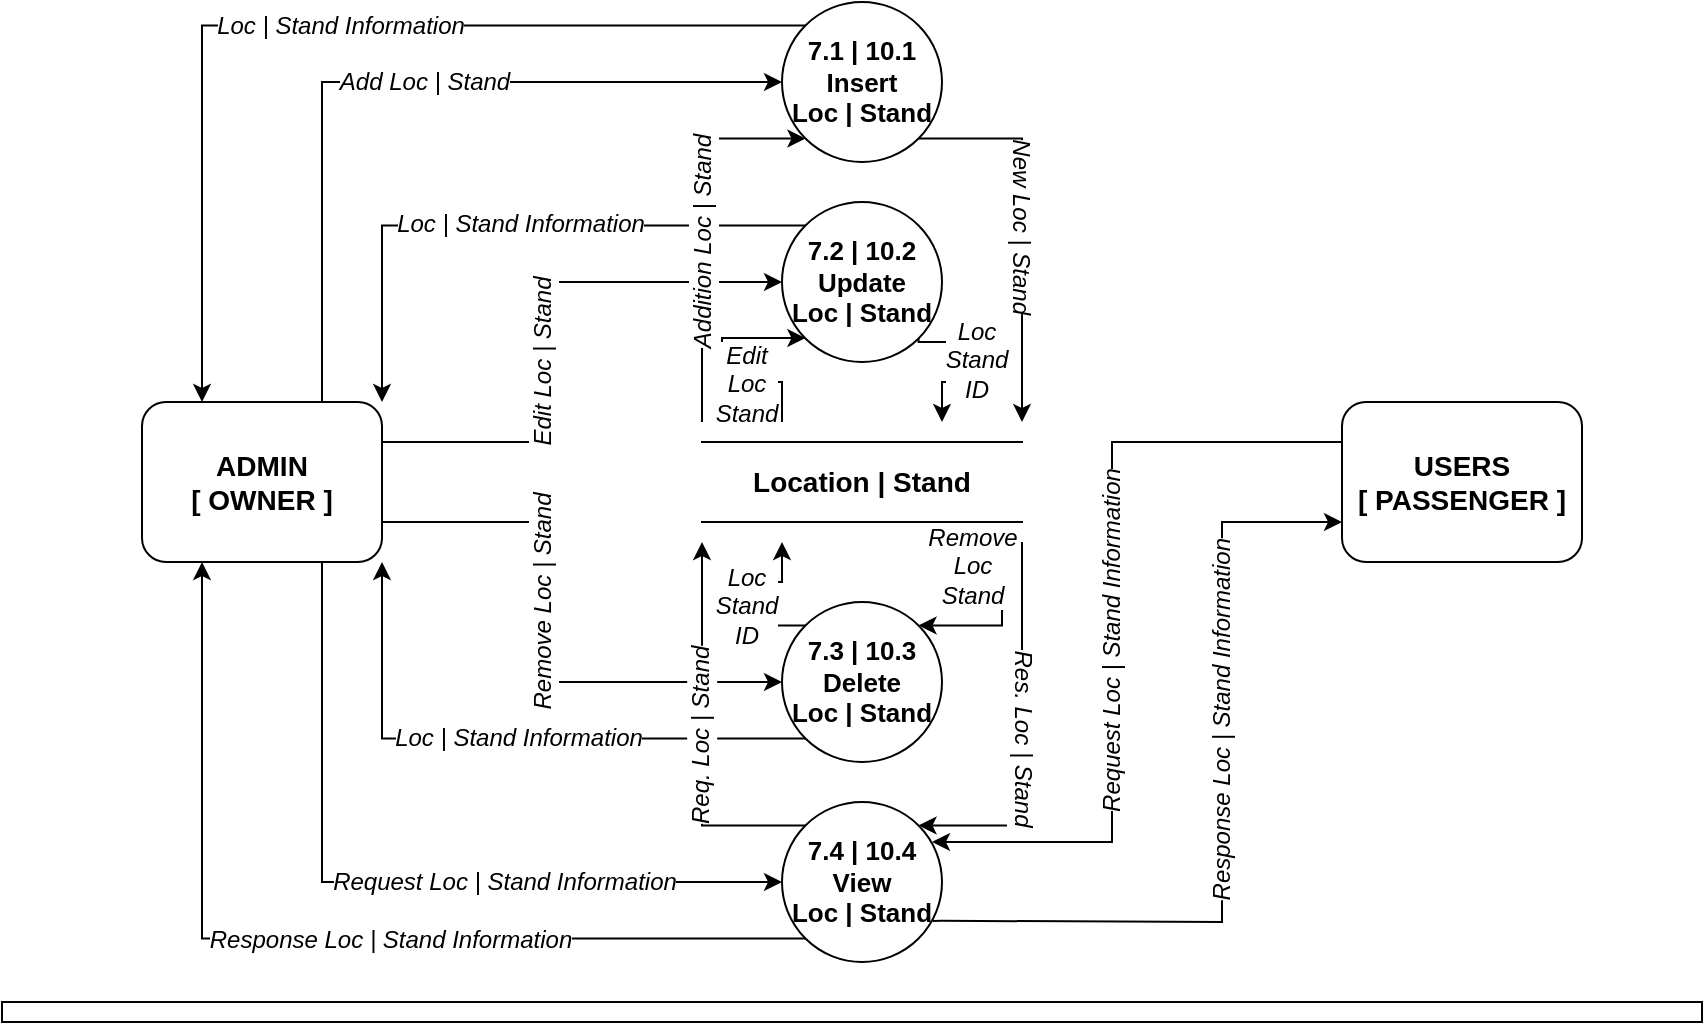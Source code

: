 <mxfile version="22.0.4" type="device">
  <diagram name="Page-1" id="5ffM72v4nF_bGZKfo2SZ">
    <mxGraphModel dx="880" dy="470" grid="1" gridSize="10" guides="1" tooltips="1" connect="1" arrows="1" fold="1" page="1" pageScale="1" pageWidth="850" pageHeight="1100" math="0" shadow="0">
      <root>
        <mxCell id="0" />
        <mxCell id="1" parent="0" />
        <mxCell id="SJ9dCTv6q1QLFrqjMNKv-55" style="edgeStyle=orthogonalEdgeStyle;rounded=0;orthogonalLoop=1;jettySize=auto;html=1;exitX=1;exitY=0.25;exitDx=0;exitDy=0;entryX=0;entryY=0.5;entryDx=0;entryDy=0;" parent="1" source="SJ9dCTv6q1QLFrqjMNKv-1" target="SJ9dCTv6q1QLFrqjMNKv-6" edge="1">
          <mxGeometry relative="1" as="geometry">
            <mxPoint x="100.0" y="240" as="sourcePoint" />
            <mxPoint x="280" y="150" as="targetPoint" />
            <Array as="points">
              <mxPoint x="270" y="240" />
              <mxPoint x="270" y="160" />
            </Array>
          </mxGeometry>
        </mxCell>
        <mxCell id="SJ9dCTv6q1QLFrqjMNKv-66" value="Edit&amp;nbsp;Loc | Stand" style="edgeLabel;html=1;align=center;verticalAlign=middle;resizable=0;points=[];rotation=-90;fontSize=12;fontStyle=2" parent="SJ9dCTv6q1QLFrqjMNKv-55" vertex="1" connectable="0">
          <mxGeometry x="-0.594" y="-1" relative="1" as="geometry">
            <mxPoint x="23" y="-41" as="offset" />
          </mxGeometry>
        </mxCell>
        <mxCell id="SJ9dCTv6q1QLFrqjMNKv-57" style="edgeStyle=orthogonalEdgeStyle;rounded=0;orthogonalLoop=1;jettySize=auto;html=1;exitX=1;exitY=0.75;exitDx=0;exitDy=0;entryX=0;entryY=0.5;entryDx=0;entryDy=0;" parent="1" source="SJ9dCTv6q1QLFrqjMNKv-1" target="SJ9dCTv6q1QLFrqjMNKv-7" edge="1">
          <mxGeometry relative="1" as="geometry">
            <Array as="points">
              <mxPoint x="270" y="280" />
              <mxPoint x="270" y="360" />
            </Array>
          </mxGeometry>
        </mxCell>
        <mxCell id="SJ9dCTv6q1QLFrqjMNKv-67" value="Remove&amp;nbsp;Loc | Stand" style="edgeLabel;html=1;align=center;verticalAlign=middle;resizable=0;points=[];rotation=-90;fontSize=12;fontStyle=2" parent="SJ9dCTv6q1QLFrqjMNKv-57" vertex="1" connectable="0">
          <mxGeometry x="-0.727" y="-1" relative="1" as="geometry">
            <mxPoint x="42" y="39" as="offset" />
          </mxGeometry>
        </mxCell>
        <mxCell id="SJ9dCTv6q1QLFrqjMNKv-59" style="edgeStyle=orthogonalEdgeStyle;rounded=0;orthogonalLoop=1;jettySize=auto;html=1;exitX=0.75;exitY=0;exitDx=0;exitDy=0;entryX=0;entryY=0.5;entryDx=0;entryDy=0;" parent="1" source="SJ9dCTv6q1QLFrqjMNKv-1" target="SJ9dCTv6q1QLFrqjMNKv-4" edge="1">
          <mxGeometry relative="1" as="geometry" />
        </mxCell>
        <mxCell id="SJ9dCTv6q1QLFrqjMNKv-64" value="Add&amp;nbsp;Loc | Stand" style="edgeLabel;html=1;align=center;verticalAlign=middle;resizable=0;points=[];fontSize=12;fontStyle=2" parent="SJ9dCTv6q1QLFrqjMNKv-59" vertex="1" connectable="0">
          <mxGeometry x="0.245" relative="1" as="geometry">
            <mxPoint x="-32" as="offset" />
          </mxGeometry>
        </mxCell>
        <mxCell id="SJ9dCTv6q1QLFrqjMNKv-61" style="edgeStyle=orthogonalEdgeStyle;rounded=0;orthogonalLoop=1;jettySize=auto;html=1;exitX=0.75;exitY=1;exitDx=0;exitDy=0;entryX=0;entryY=0.5;entryDx=0;entryDy=0;" parent="1" source="SJ9dCTv6q1QLFrqjMNKv-1" target="SJ9dCTv6q1QLFrqjMNKv-8" edge="1">
          <mxGeometry relative="1" as="geometry" />
        </mxCell>
        <mxCell id="SJ9dCTv6q1QLFrqjMNKv-69" value="Request&amp;nbsp;Loc | Stand&amp;nbsp;Information" style="edgeLabel;html=1;align=center;verticalAlign=middle;resizable=0;points=[];fontSize=12;fontStyle=2" parent="SJ9dCTv6q1QLFrqjMNKv-61" vertex="1" connectable="0">
          <mxGeometry x="0.192" y="1" relative="1" as="geometry">
            <mxPoint x="18" y="1" as="offset" />
          </mxGeometry>
        </mxCell>
        <mxCell id="SJ9dCTv6q1QLFrqjMNKv-1" value="ADMIN&lt;br style=&quot;font-size: 14px;&quot;&gt;[ OWNER ]" style="rounded=1;whiteSpace=wrap;html=1;fontSize=14;fontStyle=1" parent="1" vertex="1">
          <mxGeometry x="70" y="220" width="120" height="80" as="geometry" />
        </mxCell>
        <mxCell id="SJ9dCTv6q1QLFrqjMNKv-2" value="" style="rounded=0;whiteSpace=wrap;html=1;" parent="1" vertex="1">
          <mxGeometry y="520" width="850" height="10" as="geometry" />
        </mxCell>
        <mxCell id="SJ9dCTv6q1QLFrqjMNKv-41" style="edgeStyle=orthogonalEdgeStyle;rounded=0;orthogonalLoop=1;jettySize=auto;html=1;exitX=1;exitY=1;exitDx=0;exitDy=0;" parent="1" source="SJ9dCTv6q1QLFrqjMNKv-4" edge="1">
          <mxGeometry relative="1" as="geometry">
            <mxPoint x="510" y="230" as="targetPoint" />
            <Array as="points">
              <mxPoint x="510" y="88" />
            </Array>
          </mxGeometry>
        </mxCell>
        <mxCell id="SJ9dCTv6q1QLFrqjMNKv-81" value="New&amp;nbsp;Loc | Stand" style="edgeLabel;html=1;align=center;verticalAlign=middle;resizable=0;points=[];rotation=90;fontSize=12;fontStyle=2" parent="SJ9dCTv6q1QLFrqjMNKv-41" vertex="1" connectable="0">
          <mxGeometry x="-0.318" y="-1" relative="1" as="geometry">
            <mxPoint x="1" y="29" as="offset" />
          </mxGeometry>
        </mxCell>
        <mxCell id="SJ9dCTv6q1QLFrqjMNKv-60" style="edgeStyle=orthogonalEdgeStyle;rounded=0;orthogonalLoop=1;jettySize=auto;html=1;exitX=0;exitY=0;exitDx=0;exitDy=0;entryX=0.25;entryY=0;entryDx=0;entryDy=0;" parent="1" source="SJ9dCTv6q1QLFrqjMNKv-4" target="SJ9dCTv6q1QLFrqjMNKv-1" edge="1">
          <mxGeometry relative="1" as="geometry" />
        </mxCell>
        <mxCell id="SJ9dCTv6q1QLFrqjMNKv-63" value="Loc | Stand&amp;nbsp;Information" style="edgeLabel;html=1;align=center;verticalAlign=middle;resizable=0;points=[];fontSize=12;fontStyle=2" parent="SJ9dCTv6q1QLFrqjMNKv-60" vertex="1" connectable="0">
          <mxGeometry x="-0.315" relative="1" as="geometry">
            <mxPoint x="-65" as="offset" />
          </mxGeometry>
        </mxCell>
        <mxCell id="SJ9dCTv6q1QLFrqjMNKv-4" value="7.1 | 10.1&lt;br style=&quot;font-size: 13px;&quot;&gt;Insert &lt;br style=&quot;font-size: 13px;&quot;&gt;Loc | Stand" style="ellipse;whiteSpace=wrap;html=1;fontSize=13;fontStyle=1" parent="1" vertex="1">
          <mxGeometry x="390" y="20" width="80" height="80" as="geometry" />
        </mxCell>
        <mxCell id="SJ9dCTv6q1QLFrqjMNKv-52" style="edgeStyle=orthogonalEdgeStyle;rounded=0;orthogonalLoop=1;jettySize=auto;html=1;exitX=0;exitY=0.25;exitDx=0;exitDy=0;" parent="1" source="SJ9dCTv6q1QLFrqjMNKv-5" edge="1">
          <mxGeometry relative="1" as="geometry">
            <mxPoint x="655" y="240" as="sourcePoint" />
            <mxPoint x="465" y="440" as="targetPoint" />
            <Array as="points">
              <mxPoint x="555" y="240" />
              <mxPoint x="555" y="440" />
            </Array>
          </mxGeometry>
        </mxCell>
        <mxCell id="SJ9dCTv6q1QLFrqjMNKv-71" value="Request&amp;nbsp;Loc | Stand&amp;nbsp;Information" style="edgeLabel;html=1;align=center;verticalAlign=middle;resizable=0;points=[];rotation=-90;fontSize=12;fontStyle=2" parent="SJ9dCTv6q1QLFrqjMNKv-52" vertex="1" connectable="0">
          <mxGeometry x="-0.597" y="2" relative="1" as="geometry">
            <mxPoint x="-34" y="98" as="offset" />
          </mxGeometry>
        </mxCell>
        <mxCell id="SJ9dCTv6q1QLFrqjMNKv-5" value="USERS&lt;br style=&quot;font-size: 14px;&quot;&gt;[ PASSENGER ]" style="rounded=1;whiteSpace=wrap;html=1;fontSize=14;fontStyle=1" parent="1" vertex="1">
          <mxGeometry x="670" y="220" width="120" height="80" as="geometry" />
        </mxCell>
        <mxCell id="SJ9dCTv6q1QLFrqjMNKv-44" style="edgeStyle=orthogonalEdgeStyle;rounded=0;orthogonalLoop=1;jettySize=auto;html=1;exitX=1;exitY=1;exitDx=0;exitDy=0;" parent="1" source="SJ9dCTv6q1QLFrqjMNKv-6" edge="1">
          <mxGeometry relative="1" as="geometry">
            <mxPoint x="470" y="230" as="targetPoint" />
            <Array as="points">
              <mxPoint x="458" y="190" />
              <mxPoint x="500" y="190" />
              <mxPoint x="500" y="210" />
              <mxPoint x="470" y="210" />
            </Array>
          </mxGeometry>
        </mxCell>
        <mxCell id="SJ9dCTv6q1QLFrqjMNKv-74" value="Loc&lt;br&gt;Stand&lt;br style=&quot;font-size: 12px;&quot;&gt;ID" style="edgeLabel;html=1;align=center;verticalAlign=middle;resizable=0;points=[];fontSize=12;fontStyle=2" parent="SJ9dCTv6q1QLFrqjMNKv-44" vertex="1" connectable="0">
          <mxGeometry x="-0.485" relative="1" as="geometry">
            <mxPoint x="1" y="9" as="offset" />
          </mxGeometry>
        </mxCell>
        <mxCell id="SJ9dCTv6q1QLFrqjMNKv-56" style="edgeStyle=orthogonalEdgeStyle;rounded=0;orthogonalLoop=1;jettySize=auto;html=1;exitX=0;exitY=0;exitDx=0;exitDy=0;entryX=1;entryY=0;entryDx=0;entryDy=0;" parent="1" source="SJ9dCTv6q1QLFrqjMNKv-6" target="SJ9dCTv6q1QLFrqjMNKv-1" edge="1">
          <mxGeometry relative="1" as="geometry" />
        </mxCell>
        <mxCell id="SJ9dCTv6q1QLFrqjMNKv-65" value="Loc | Stand&amp;nbsp;Information" style="edgeLabel;html=1;align=center;verticalAlign=middle;resizable=0;points=[];fontSize=12;fontStyle=2" parent="SJ9dCTv6q1QLFrqjMNKv-56" vertex="1" connectable="0">
          <mxGeometry x="-0.12" y="-1" relative="1" as="geometry">
            <mxPoint x="-11" as="offset" />
          </mxGeometry>
        </mxCell>
        <mxCell id="SJ9dCTv6q1QLFrqjMNKv-6" value="7.2 | 10.2&lt;br style=&quot;border-color: var(--border-color); font-size: 13px;&quot;&gt;Update&lt;br style=&quot;border-color: var(--border-color); font-size: 13px;&quot;&gt;Loc | Stand" style="ellipse;whiteSpace=wrap;html=1;fontSize=13;fontStyle=1" parent="1" vertex="1">
          <mxGeometry x="390" y="120" width="80" height="80" as="geometry" />
        </mxCell>
        <mxCell id="SJ9dCTv6q1QLFrqjMNKv-51" style="edgeStyle=orthogonalEdgeStyle;rounded=0;orthogonalLoop=1;jettySize=auto;html=1;exitX=0;exitY=0;exitDx=0;exitDy=0;" parent="1" edge="1">
          <mxGeometry relative="1" as="geometry">
            <mxPoint x="401.716" y="331.716" as="sourcePoint" />
            <mxPoint x="390" y="290" as="targetPoint" />
            <Array as="points">
              <mxPoint x="360" y="332" />
              <mxPoint x="360" y="310" />
              <mxPoint x="390" y="310" />
            </Array>
          </mxGeometry>
        </mxCell>
        <mxCell id="SJ9dCTv6q1QLFrqjMNKv-79" value="Loc&lt;br&gt;Stand&lt;br style=&quot;font-size: 12px;&quot;&gt;ID" style="edgeLabel;html=1;align=center;verticalAlign=middle;resizable=0;points=[];fontSize=12;fontStyle=2" parent="SJ9dCTv6q1QLFrqjMNKv-51" vertex="1" connectable="0">
          <mxGeometry x="-0.072" relative="1" as="geometry">
            <mxPoint x="12" y="1" as="offset" />
          </mxGeometry>
        </mxCell>
        <mxCell id="SJ9dCTv6q1QLFrqjMNKv-58" style="edgeStyle=orthogonalEdgeStyle;rounded=0;orthogonalLoop=1;jettySize=auto;html=1;exitX=0;exitY=1;exitDx=0;exitDy=0;entryX=1;entryY=1;entryDx=0;entryDy=0;" parent="1" source="SJ9dCTv6q1QLFrqjMNKv-7" target="SJ9dCTv6q1QLFrqjMNKv-1" edge="1">
          <mxGeometry relative="1" as="geometry" />
        </mxCell>
        <mxCell id="SJ9dCTv6q1QLFrqjMNKv-68" value="Loc | Stand&amp;nbsp;Information" style="edgeLabel;html=1;align=center;verticalAlign=middle;resizable=0;points=[];fontSize=12;fontStyle=2" parent="SJ9dCTv6q1QLFrqjMNKv-58" vertex="1" connectable="0">
          <mxGeometry x="-0.018" y="-1" relative="1" as="geometry">
            <mxPoint x="4" as="offset" />
          </mxGeometry>
        </mxCell>
        <mxCell id="SJ9dCTv6q1QLFrqjMNKv-7" value="7.3 | 10.3&lt;br style=&quot;border-color: var(--border-color); font-size: 13px;&quot;&gt;Delete&lt;br style=&quot;border-color: var(--border-color); font-size: 13px;&quot;&gt;Loc | Stand" style="ellipse;whiteSpace=wrap;html=1;fontSize=13;fontStyle=1" parent="1" vertex="1">
          <mxGeometry x="390" y="320" width="80" height="80" as="geometry" />
        </mxCell>
        <mxCell id="SJ9dCTv6q1QLFrqjMNKv-48" style="edgeStyle=orthogonalEdgeStyle;rounded=0;orthogonalLoop=1;jettySize=auto;html=1;exitX=0;exitY=0;exitDx=0;exitDy=0;" parent="1" source="SJ9dCTv6q1QLFrqjMNKv-8" edge="1">
          <mxGeometry relative="1" as="geometry">
            <mxPoint x="350" y="290" as="targetPoint" />
            <Array as="points">
              <mxPoint x="350" y="432" />
            </Array>
          </mxGeometry>
        </mxCell>
        <mxCell id="SJ9dCTv6q1QLFrqjMNKv-83" value="Req.&amp;nbsp;Loc | Stand" style="edgeLabel;html=1;align=center;verticalAlign=middle;resizable=0;points=[];rotation=-90;fontSize=12;fontStyle=2" parent="SJ9dCTv6q1QLFrqjMNKv-48" vertex="1" connectable="0">
          <mxGeometry x="-0.341" relative="1" as="geometry">
            <mxPoint x="-1" y="-33" as="offset" />
          </mxGeometry>
        </mxCell>
        <mxCell id="SJ9dCTv6q1QLFrqjMNKv-53" style="edgeStyle=orthogonalEdgeStyle;rounded=0;orthogonalLoop=1;jettySize=auto;html=1;entryX=0;entryY=0.75;entryDx=0;entryDy=0;exitX=0.941;exitY=0.743;exitDx=0;exitDy=0;exitPerimeter=0;" parent="1" source="SJ9dCTv6q1QLFrqjMNKv-8" target="SJ9dCTv6q1QLFrqjMNKv-5" edge="1">
          <mxGeometry relative="1" as="geometry">
            <mxPoint x="470" y="480" as="sourcePoint" />
            <Array as="points">
              <mxPoint x="470" y="479" />
              <mxPoint x="610" y="480" />
              <mxPoint x="610" y="280" />
            </Array>
          </mxGeometry>
        </mxCell>
        <mxCell id="SJ9dCTv6q1QLFrqjMNKv-72" value="Response&amp;nbsp;Loc | Stand&amp;nbsp;Information" style="edgeLabel;html=1;align=center;verticalAlign=middle;resizable=0;points=[];rotation=-90;fontSize=12;fontStyle=2" parent="SJ9dCTv6q1QLFrqjMNKv-53" vertex="1" connectable="0">
          <mxGeometry x="-0.467" y="-2" relative="1" as="geometry">
            <mxPoint x="36" y="-102" as="offset" />
          </mxGeometry>
        </mxCell>
        <mxCell id="SJ9dCTv6q1QLFrqjMNKv-62" style="edgeStyle=orthogonalEdgeStyle;rounded=0;orthogonalLoop=1;jettySize=auto;html=1;exitX=0;exitY=1;exitDx=0;exitDy=0;entryX=0.25;entryY=1;entryDx=0;entryDy=0;" parent="1" source="SJ9dCTv6q1QLFrqjMNKv-8" target="SJ9dCTv6q1QLFrqjMNKv-1" edge="1">
          <mxGeometry relative="1" as="geometry" />
        </mxCell>
        <mxCell id="SJ9dCTv6q1QLFrqjMNKv-70" value="Response&amp;nbsp;Loc | Stand&amp;nbsp;Information" style="edgeLabel;html=1;align=center;verticalAlign=middle;resizable=0;points=[];fontSize=12;fontStyle=2" parent="SJ9dCTv6q1QLFrqjMNKv-62" vertex="1" connectable="0">
          <mxGeometry x="-0.219" relative="1" as="geometry">
            <mxPoint x="-16" as="offset" />
          </mxGeometry>
        </mxCell>
        <mxCell id="SJ9dCTv6q1QLFrqjMNKv-8" value="7.4 | 10.4&lt;br style=&quot;border-color: var(--border-color); font-size: 13px;&quot;&gt;View&lt;br style=&quot;border-color: var(--border-color); font-size: 13px;&quot;&gt;Loc | Stand" style="ellipse;whiteSpace=wrap;html=1;fontSize=13;fontStyle=1" parent="1" vertex="1">
          <mxGeometry x="390" y="420" width="80" height="80" as="geometry" />
        </mxCell>
        <mxCell id="SJ9dCTv6q1QLFrqjMNKv-43" style="edgeStyle=orthogonalEdgeStyle;rounded=0;orthogonalLoop=1;jettySize=auto;html=1;entryX=0;entryY=1;entryDx=0;entryDy=0;" parent="1" target="SJ9dCTv6q1QLFrqjMNKv-4" edge="1">
          <mxGeometry relative="1" as="geometry">
            <mxPoint x="350" y="230" as="sourcePoint" />
            <Array as="points">
              <mxPoint x="350" y="88" />
            </Array>
          </mxGeometry>
        </mxCell>
        <mxCell id="SJ9dCTv6q1QLFrqjMNKv-82" value="Addition&amp;nbsp;Loc | Stand" style="edgeLabel;html=1;align=center;verticalAlign=middle;resizable=0;points=[];rotation=-90;fontSize=12;fontStyle=2" parent="SJ9dCTv6q1QLFrqjMNKv-43" vertex="1" connectable="0">
          <mxGeometry x="0.261" y="-1" relative="1" as="geometry">
            <mxPoint x="-1" y="32" as="offset" />
          </mxGeometry>
        </mxCell>
        <mxCell id="SJ9dCTv6q1QLFrqjMNKv-46" style="edgeStyle=orthogonalEdgeStyle;rounded=0;orthogonalLoop=1;jettySize=auto;html=1;entryX=0;entryY=1;entryDx=0;entryDy=0;" parent="1" target="SJ9dCTv6q1QLFrqjMNKv-6" edge="1">
          <mxGeometry relative="1" as="geometry">
            <mxPoint x="390" y="230" as="sourcePoint" />
            <Array as="points">
              <mxPoint x="390" y="210" />
              <mxPoint x="360" y="210" />
              <mxPoint x="360" y="188" />
              <mxPoint x="402" y="188" />
            </Array>
          </mxGeometry>
        </mxCell>
        <mxCell id="SJ9dCTv6q1QLFrqjMNKv-76" value="Edit&lt;br style=&quot;font-size: 12px;&quot;&gt;Loc&lt;br&gt;Stand" style="edgeLabel;html=1;align=center;verticalAlign=middle;resizable=0;points=[];fontSize=12;fontStyle=2" parent="SJ9dCTv6q1QLFrqjMNKv-46" vertex="1" connectable="0">
          <mxGeometry x="0.415" relative="1" as="geometry">
            <mxPoint x="3" y="23" as="offset" />
          </mxGeometry>
        </mxCell>
        <mxCell id="SJ9dCTv6q1QLFrqjMNKv-49" style="edgeStyle=orthogonalEdgeStyle;rounded=0;orthogonalLoop=1;jettySize=auto;html=1;entryX=1;entryY=0;entryDx=0;entryDy=0;" parent="1" target="SJ9dCTv6q1QLFrqjMNKv-8" edge="1">
          <mxGeometry relative="1" as="geometry">
            <mxPoint x="510" y="290" as="sourcePoint" />
            <Array as="points">
              <mxPoint x="510" y="432" />
            </Array>
          </mxGeometry>
        </mxCell>
        <mxCell id="SJ9dCTv6q1QLFrqjMNKv-85" value="Res.&amp;nbsp;Loc | Stand" style="edgeLabel;html=1;align=center;verticalAlign=middle;resizable=0;points=[];rotation=90;fontSize=12;fontStyle=2" parent="SJ9dCTv6q1QLFrqjMNKv-49" vertex="1" connectable="0">
          <mxGeometry x="0.307" y="-1" relative="1" as="geometry">
            <mxPoint x="2" y="-29" as="offset" />
          </mxGeometry>
        </mxCell>
        <mxCell id="SJ9dCTv6q1QLFrqjMNKv-50" style="edgeStyle=orthogonalEdgeStyle;rounded=0;orthogonalLoop=1;jettySize=auto;html=1;entryX=1;entryY=0;entryDx=0;entryDy=0;" parent="1" target="SJ9dCTv6q1QLFrqjMNKv-7" edge="1">
          <mxGeometry relative="1" as="geometry">
            <mxPoint x="470" y="290" as="sourcePoint" />
            <Array as="points">
              <mxPoint x="470" y="310" />
              <mxPoint x="500" y="310" />
              <mxPoint x="500" y="332" />
            </Array>
          </mxGeometry>
        </mxCell>
        <mxCell id="SJ9dCTv6q1QLFrqjMNKv-80" value="Remove&lt;br style=&quot;font-size: 12px;&quot;&gt;Loc&lt;br&gt;Stand" style="edgeLabel;html=1;align=center;verticalAlign=middle;resizable=0;points=[];fontSize=12;fontStyle=2" parent="SJ9dCTv6q1QLFrqjMNKv-50" vertex="1" connectable="0">
          <mxGeometry x="-0.029" y="-1" relative="1" as="geometry">
            <mxPoint x="-14" y="-13" as="offset" />
          </mxGeometry>
        </mxCell>
        <mxCell id="SJ9dCTv6q1QLFrqjMNKv-10" value="Location | Stand" style="html=1;dashed=0;whiteSpace=wrap;shape=partialRectangle;right=0;left=0;fontSize=14;fontStyle=1" parent="1" vertex="1">
          <mxGeometry x="350" y="240" width="160" height="40" as="geometry" />
        </mxCell>
      </root>
    </mxGraphModel>
  </diagram>
</mxfile>
